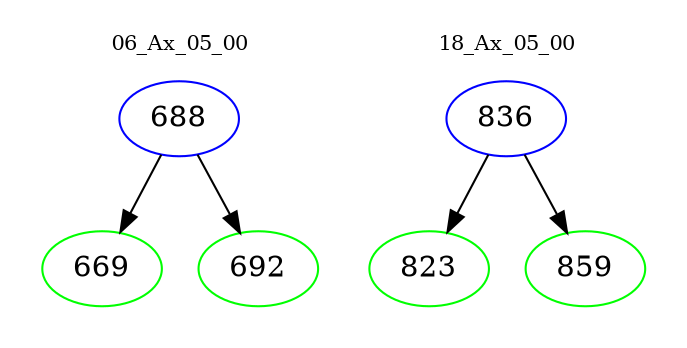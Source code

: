 digraph{
subgraph cluster_0 {
color = white
label = "06_Ax_05_00";
fontsize=10;
T0_688 [label="688", color="blue"]
T0_688 -> T0_669 [color="black"]
T0_669 [label="669", color="green"]
T0_688 -> T0_692 [color="black"]
T0_692 [label="692", color="green"]
}
subgraph cluster_1 {
color = white
label = "18_Ax_05_00";
fontsize=10;
T1_836 [label="836", color="blue"]
T1_836 -> T1_823 [color="black"]
T1_823 [label="823", color="green"]
T1_836 -> T1_859 [color="black"]
T1_859 [label="859", color="green"]
}
}
